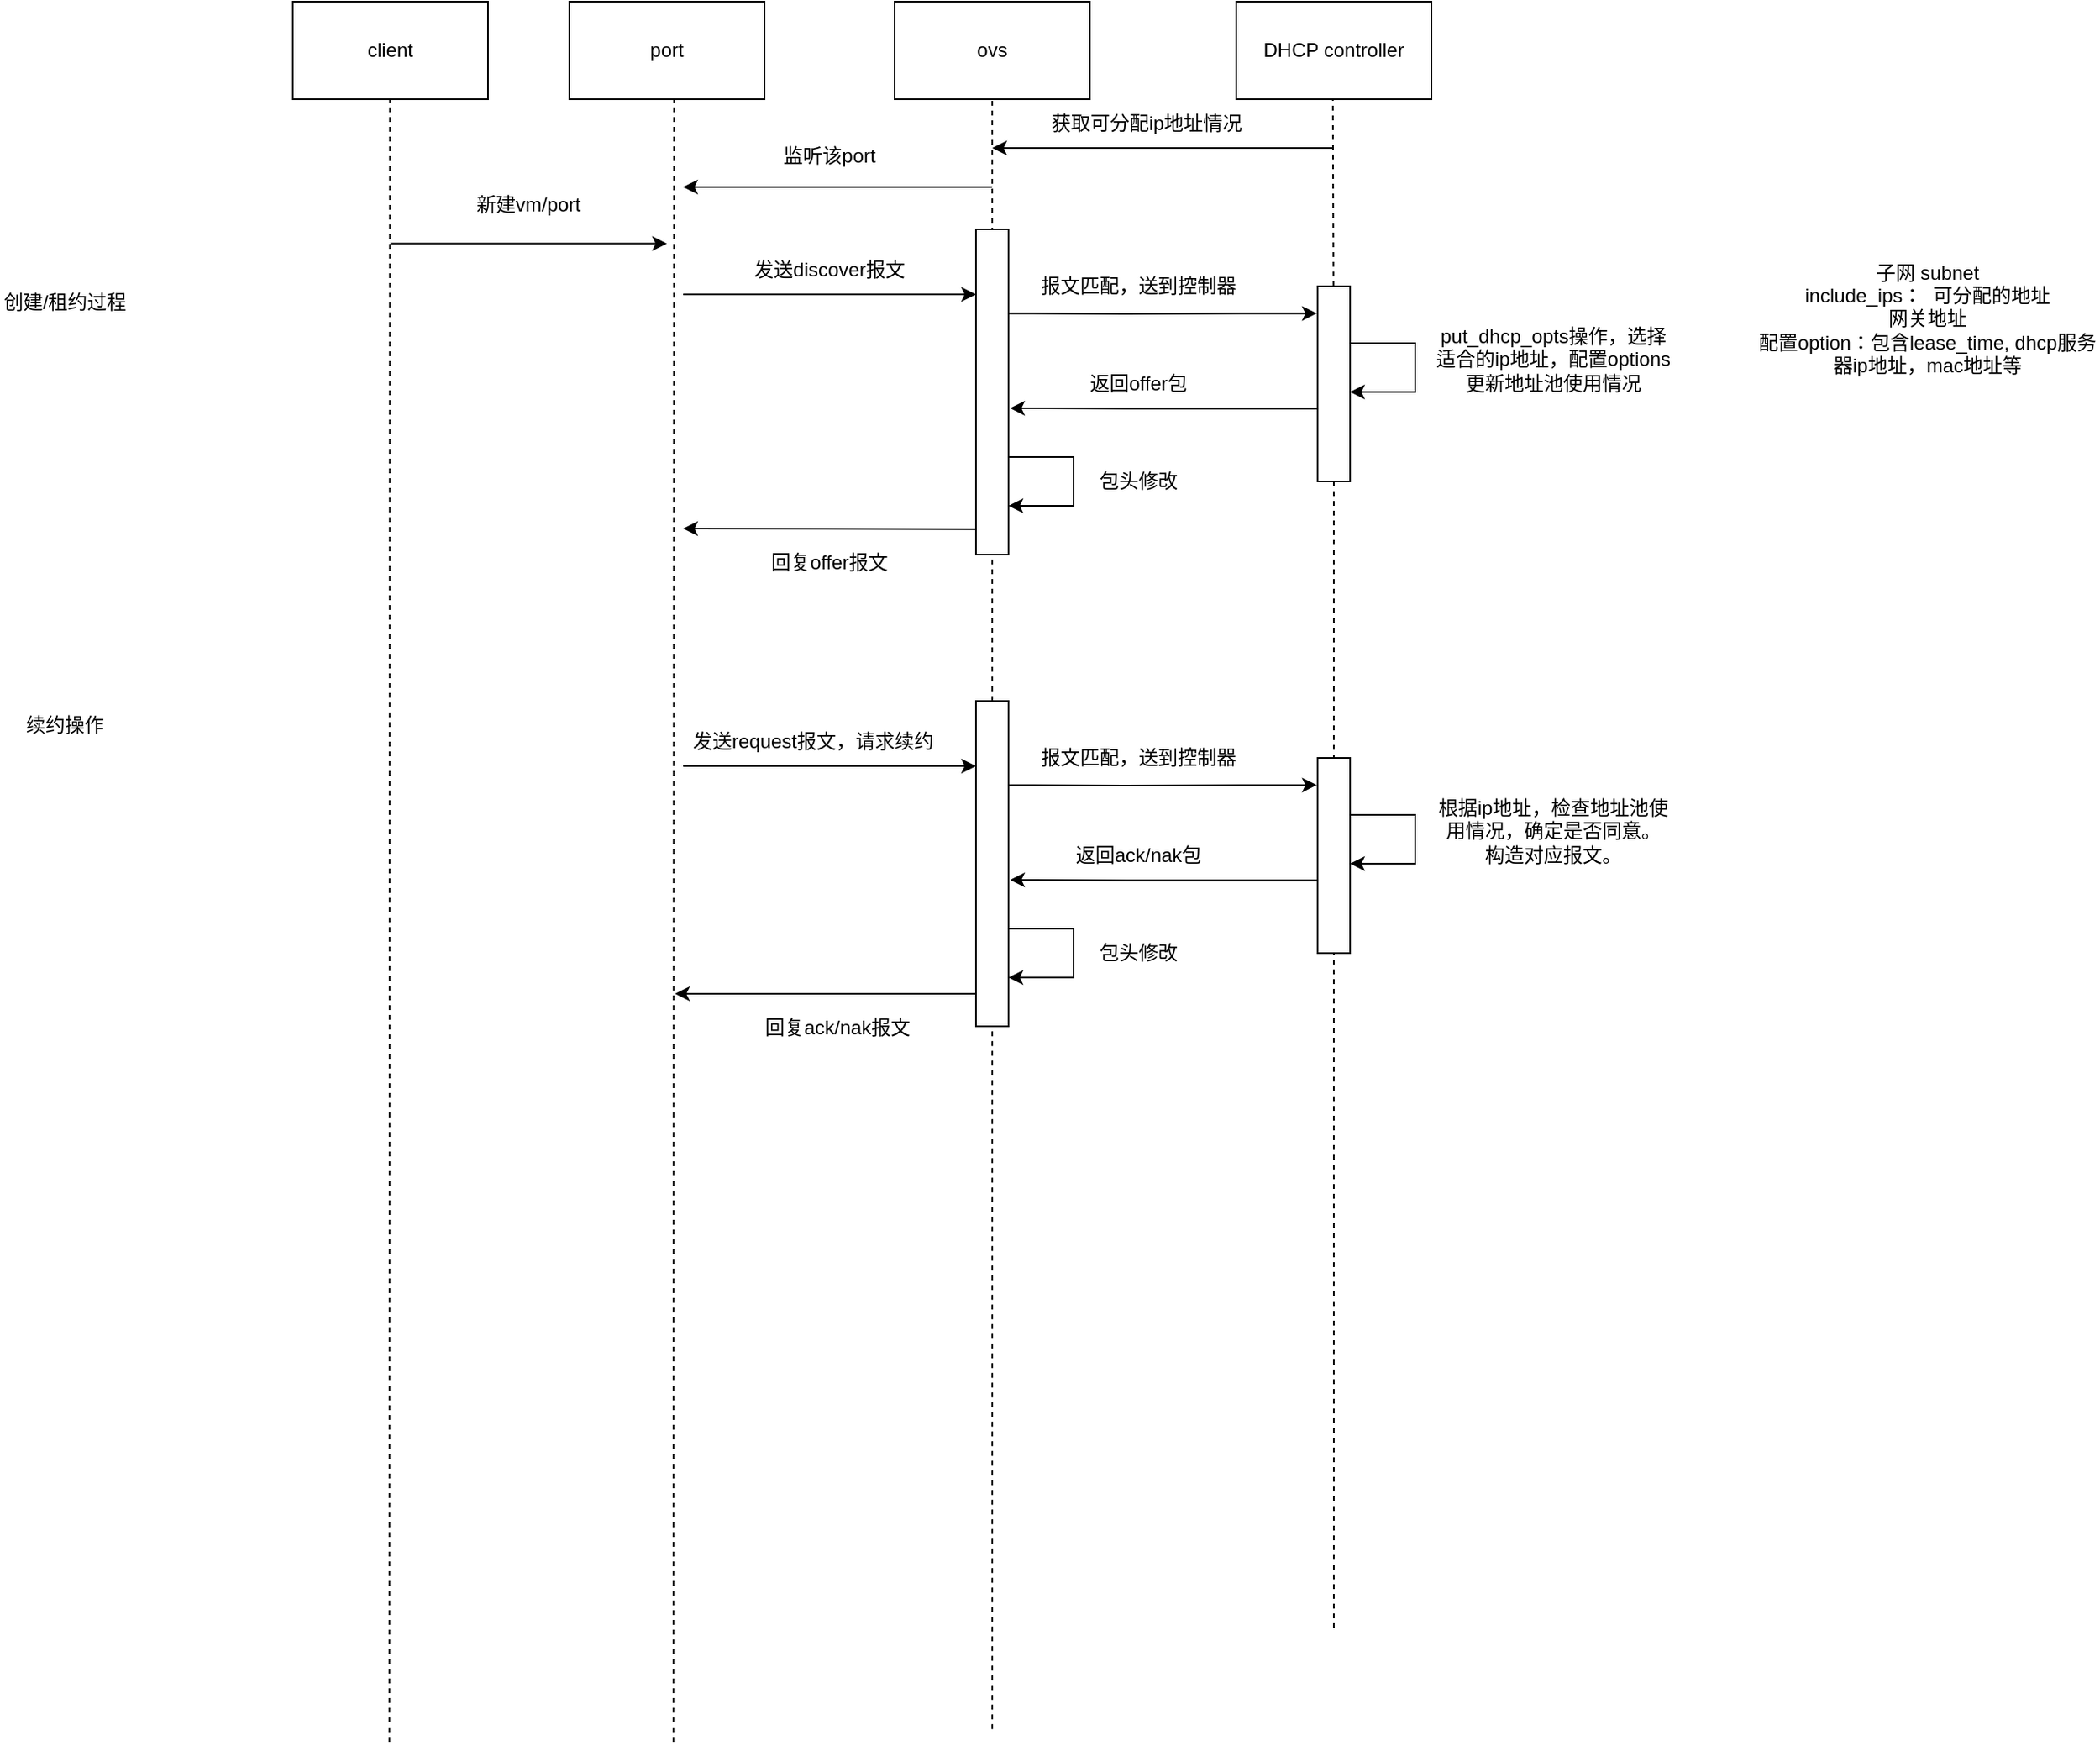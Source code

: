 <mxfile version="22.1.11" type="github">
  <diagram name="第 1 页" id="ZbJfF4gaKl_UOTomJ7E9">
    <mxGraphModel dx="2931" dy="705" grid="1" gridSize="10" guides="1" tooltips="1" connect="1" arrows="1" fold="1" page="1" pageScale="1" pageWidth="1700" pageHeight="1100" math="0" shadow="0">
      <root>
        <mxCell id="0" />
        <mxCell id="1" parent="0" />
        <mxCell id="9Fm-Xp_gskg9N3P2E-wy-35" value="" style="endArrow=none;dashed=1;html=1;rounded=0;entryX=0.5;entryY=1;entryDx=0;entryDy=0;" edge="1" parent="1" source="9Fm-Xp_gskg9N3P2E-wy-38" target="9Fm-Xp_gskg9N3P2E-wy-1">
          <mxGeometry width="50" height="50" relative="1" as="geometry">
            <mxPoint x="390" y="1082.137" as="sourcePoint" />
            <mxPoint x="400" y="370" as="targetPoint" />
          </mxGeometry>
        </mxCell>
        <mxCell id="9Fm-Xp_gskg9N3P2E-wy-1" value="ovs" style="rounded=0;whiteSpace=wrap;html=1;" vertex="1" parent="1">
          <mxGeometry x="330" y="20" width="120" height="60" as="geometry" />
        </mxCell>
        <mxCell id="9Fm-Xp_gskg9N3P2E-wy-2" value="port" style="rounded=0;whiteSpace=wrap;html=1;" vertex="1" parent="1">
          <mxGeometry x="130" y="20" width="120" height="60" as="geometry" />
        </mxCell>
        <mxCell id="9Fm-Xp_gskg9N3P2E-wy-3" value="" style="endArrow=classic;html=1;rounded=0;" edge="1" parent="1">
          <mxGeometry width="50" height="50" relative="1" as="geometry">
            <mxPoint x="200" y="200" as="sourcePoint" />
            <mxPoint x="380.0" y="200" as="targetPoint" />
          </mxGeometry>
        </mxCell>
        <mxCell id="9Fm-Xp_gskg9N3P2E-wy-5" value="发送discover报文" style="text;html=1;strokeColor=none;fillColor=none;align=center;verticalAlign=middle;whiteSpace=wrap;rounded=0;" vertex="1" parent="1">
          <mxGeometry x="220" y="170" width="140" height="30" as="geometry" />
        </mxCell>
        <mxCell id="9Fm-Xp_gskg9N3P2E-wy-8" value="" style="rounded=0;whiteSpace=wrap;html=1;" vertex="1" parent="1">
          <mxGeometry x="380" y="160" width="20" height="200" as="geometry" />
        </mxCell>
        <mxCell id="9Fm-Xp_gskg9N3P2E-wy-10" value="" style="endArrow=classic;html=1;rounded=0;exitX=0.938;exitY=0.431;exitDx=0;exitDy=0;exitPerimeter=0;entryX=-0.026;entryY=0.139;entryDx=0;entryDy=0;entryPerimeter=0;" edge="1" parent="1" target="9Fm-Xp_gskg9N3P2E-wy-21">
          <mxGeometry width="50" height="50" relative="1" as="geometry">
            <mxPoint x="400.0" y="211.72" as="sourcePoint" />
            <mxPoint x="401.24" y="250" as="targetPoint" />
            <Array as="points">
              <mxPoint x="471.24" y="212" />
            </Array>
          </mxGeometry>
        </mxCell>
        <mxCell id="9Fm-Xp_gskg9N3P2E-wy-11" value="put_dhcp_opts操作，选择适合的ip地址，配置options&lt;br&gt;更新地址池使用情况" style="text;html=1;strokeColor=none;fillColor=none;align=center;verticalAlign=middle;whiteSpace=wrap;rounded=0;" vertex="1" parent="1">
          <mxGeometry x="660" y="200" width="150" height="80" as="geometry" />
        </mxCell>
        <mxCell id="9Fm-Xp_gskg9N3P2E-wy-13" value="" style="endArrow=classic;html=1;rounded=0;exitX=0;exitY=0.75;exitDx=0;exitDy=0;" edge="1" parent="1">
          <mxGeometry width="50" height="50" relative="1" as="geometry">
            <mxPoint x="380.0" y="344.37" as="sourcePoint" />
            <mxPoint x="200" y="344" as="targetPoint" />
          </mxGeometry>
        </mxCell>
        <mxCell id="9Fm-Xp_gskg9N3P2E-wy-14" value="回复offer报文" style="text;html=1;strokeColor=none;fillColor=none;align=center;verticalAlign=middle;whiteSpace=wrap;rounded=0;" vertex="1" parent="1">
          <mxGeometry x="220" y="350" width="140" height="30" as="geometry" />
        </mxCell>
        <mxCell id="9Fm-Xp_gskg9N3P2E-wy-17" value="子网 subnet&lt;br&gt;include_ips：&amp;nbsp; 可分配的地址&lt;br&gt;网关地址&lt;br&gt;配置option：包含lease_time, dhcp服务器ip地址，mac地址等" style="text;html=1;strokeColor=none;fillColor=none;align=center;verticalAlign=middle;whiteSpace=wrap;rounded=0;" vertex="1" parent="1">
          <mxGeometry x="860" y="170" width="210" height="90" as="geometry" />
        </mxCell>
        <mxCell id="9Fm-Xp_gskg9N3P2E-wy-19" value="DHCP controller" style="rounded=0;whiteSpace=wrap;html=1;" vertex="1" parent="1">
          <mxGeometry x="540" y="20" width="120" height="60" as="geometry" />
        </mxCell>
        <mxCell id="9Fm-Xp_gskg9N3P2E-wy-20" value="" style="endArrow=none;dashed=1;html=1;rounded=0;entryX=0.5;entryY=1;entryDx=0;entryDy=0;" edge="1" parent="1" source="9Fm-Xp_gskg9N3P2E-wy-21">
          <mxGeometry width="50" height="50" relative="1" as="geometry">
            <mxPoint x="599" y="530" as="sourcePoint" />
            <mxPoint x="599.38" y="80" as="targetPoint" />
          </mxGeometry>
        </mxCell>
        <mxCell id="9Fm-Xp_gskg9N3P2E-wy-22" value="" style="endArrow=none;dashed=1;html=1;rounded=0;entryX=0.5;entryY=1;entryDx=0;entryDy=0;" edge="1" parent="1" target="9Fm-Xp_gskg9N3P2E-wy-21">
          <mxGeometry width="50" height="50" relative="1" as="geometry">
            <mxPoint x="600" y="1020" as="sourcePoint" />
            <mxPoint x="599.38" y="80" as="targetPoint" />
          </mxGeometry>
        </mxCell>
        <mxCell id="9Fm-Xp_gskg9N3P2E-wy-21" value="" style="rounded=0;whiteSpace=wrap;html=1;" vertex="1" parent="1">
          <mxGeometry x="590" y="195" width="20" height="120" as="geometry" />
        </mxCell>
        <mxCell id="9Fm-Xp_gskg9N3P2E-wy-23" value="报文匹配，送到控制器" style="text;html=1;strokeColor=none;fillColor=none;align=center;verticalAlign=middle;whiteSpace=wrap;rounded=0;" vertex="1" parent="1">
          <mxGeometry x="410" y="180" width="140" height="30" as="geometry" />
        </mxCell>
        <mxCell id="9Fm-Xp_gskg9N3P2E-wy-24" value="" style="endArrow=classic;html=1;rounded=0;exitX=1;exitY=0.25;exitDx=0;exitDy=0;entryX=1;entryY=0.5;entryDx=0;entryDy=0;" edge="1" parent="1">
          <mxGeometry width="50" height="50" relative="1" as="geometry">
            <mxPoint x="610.0" y="230" as="sourcePoint" />
            <mxPoint x="610.0" y="260" as="targetPoint" />
            <Array as="points">
              <mxPoint x="650" y="230" />
              <mxPoint x="650" y="260" />
            </Array>
          </mxGeometry>
        </mxCell>
        <mxCell id="9Fm-Xp_gskg9N3P2E-wy-26" value="" style="endArrow=classic;html=1;rounded=0;exitX=0.938;exitY=0.431;exitDx=0;exitDy=0;exitPerimeter=0;entryX=-0.026;entryY=0.139;entryDx=0;entryDy=0;entryPerimeter=0;" edge="1" parent="1">
          <mxGeometry width="50" height="50" relative="1" as="geometry">
            <mxPoint x="590" y="270.28" as="sourcePoint" />
            <mxPoint x="401.0" y="270.0" as="targetPoint" />
            <Array as="points">
              <mxPoint x="472.24" y="270.28" />
            </Array>
          </mxGeometry>
        </mxCell>
        <mxCell id="9Fm-Xp_gskg9N3P2E-wy-28" value="返回offer包" style="text;html=1;strokeColor=none;fillColor=none;align=center;verticalAlign=middle;whiteSpace=wrap;rounded=0;" vertex="1" parent="1">
          <mxGeometry x="420" y="240" width="120" height="30" as="geometry" />
        </mxCell>
        <mxCell id="9Fm-Xp_gskg9N3P2E-wy-29" value="" style="endArrow=classic;html=1;rounded=0;exitX=1;exitY=0.25;exitDx=0;exitDy=0;entryX=1;entryY=0.5;entryDx=0;entryDy=0;" edge="1" parent="1">
          <mxGeometry width="50" height="50" relative="1" as="geometry">
            <mxPoint x="400.0" y="300" as="sourcePoint" />
            <mxPoint x="400.0" y="330" as="targetPoint" />
            <Array as="points">
              <mxPoint x="440" y="300" />
              <mxPoint x="440" y="330" />
            </Array>
          </mxGeometry>
        </mxCell>
        <mxCell id="9Fm-Xp_gskg9N3P2E-wy-30" value="包头修改" style="text;html=1;strokeColor=none;fillColor=none;align=center;verticalAlign=middle;whiteSpace=wrap;rounded=0;" vertex="1" parent="1">
          <mxGeometry x="420" y="300" width="120" height="30" as="geometry" />
        </mxCell>
        <mxCell id="9Fm-Xp_gskg9N3P2E-wy-31" value="" style="endArrow=none;dashed=1;html=1;rounded=0;entryX=0.5;entryY=1;entryDx=0;entryDy=0;" edge="1" parent="1">
          <mxGeometry width="50" height="50" relative="1" as="geometry">
            <mxPoint x="194" y="1090" as="sourcePoint" />
            <mxPoint x="194.37" y="80" as="targetPoint" />
          </mxGeometry>
        </mxCell>
        <mxCell id="9Fm-Xp_gskg9N3P2E-wy-32" value="创建/租约过程" style="text;html=1;strokeColor=none;fillColor=none;align=center;verticalAlign=middle;whiteSpace=wrap;rounded=0;" vertex="1" parent="1">
          <mxGeometry x="-220" y="180" width="80" height="50" as="geometry" />
        </mxCell>
        <mxCell id="9Fm-Xp_gskg9N3P2E-wy-34" value="续约操作" style="text;html=1;strokeColor=none;fillColor=none;align=center;verticalAlign=middle;whiteSpace=wrap;rounded=0;" vertex="1" parent="1">
          <mxGeometry x="-210" y="450" width="60" height="30" as="geometry" />
        </mxCell>
        <mxCell id="9Fm-Xp_gskg9N3P2E-wy-36" value="发送request报文，请求续约" style="text;html=1;strokeColor=none;fillColor=none;align=center;verticalAlign=middle;whiteSpace=wrap;rounded=0;" vertex="1" parent="1">
          <mxGeometry x="200" y="460" width="160" height="30" as="geometry" />
        </mxCell>
        <mxCell id="9Fm-Xp_gskg9N3P2E-wy-37" value="" style="endArrow=classic;html=1;rounded=0;" edge="1" parent="1">
          <mxGeometry width="50" height="50" relative="1" as="geometry">
            <mxPoint x="200" y="490" as="sourcePoint" />
            <mxPoint x="380.0" y="490" as="targetPoint" />
          </mxGeometry>
        </mxCell>
        <mxCell id="9Fm-Xp_gskg9N3P2E-wy-39" value="" style="endArrow=none;dashed=1;html=1;rounded=0;entryX=0.5;entryY=1;entryDx=0;entryDy=0;" edge="1" parent="1" target="9Fm-Xp_gskg9N3P2E-wy-38">
          <mxGeometry width="50" height="50" relative="1" as="geometry">
            <mxPoint x="390" y="1082.137" as="sourcePoint" />
            <mxPoint x="390" y="80" as="targetPoint" />
          </mxGeometry>
        </mxCell>
        <mxCell id="9Fm-Xp_gskg9N3P2E-wy-38" value="" style="rounded=0;whiteSpace=wrap;html=1;" vertex="1" parent="1">
          <mxGeometry x="380" y="450" width="20" height="200" as="geometry" />
        </mxCell>
        <mxCell id="9Fm-Xp_gskg9N3P2E-wy-40" value="" style="endArrow=classic;html=1;rounded=0;" edge="1" parent="1">
          <mxGeometry width="50" height="50" relative="1" as="geometry">
            <mxPoint x="380" y="630" as="sourcePoint" />
            <mxPoint x="195" y="630" as="targetPoint" />
          </mxGeometry>
        </mxCell>
        <mxCell id="9Fm-Xp_gskg9N3P2E-wy-41" value="回复ack/nak报文" style="text;html=1;strokeColor=none;fillColor=none;align=center;verticalAlign=middle;whiteSpace=wrap;rounded=0;" vertex="1" parent="1">
          <mxGeometry x="225" y="636" width="140" height="30" as="geometry" />
        </mxCell>
        <mxCell id="9Fm-Xp_gskg9N3P2E-wy-42" value="" style="endArrow=classic;html=1;rounded=0;exitX=0.938;exitY=0.431;exitDx=0;exitDy=0;exitPerimeter=0;entryX=-0.026;entryY=0.139;entryDx=0;entryDy=0;entryPerimeter=0;" edge="1" parent="1" target="9Fm-Xp_gskg9N3P2E-wy-44">
          <mxGeometry width="50" height="50" relative="1" as="geometry">
            <mxPoint x="400.0" y="501.72" as="sourcePoint" />
            <mxPoint x="401.24" y="540" as="targetPoint" />
            <Array as="points">
              <mxPoint x="471.24" y="502" />
            </Array>
          </mxGeometry>
        </mxCell>
        <mxCell id="9Fm-Xp_gskg9N3P2E-wy-43" value="根据ip地址，检查地址池使用情况，确定是否同意。&lt;br&gt;构造对应报文。" style="text;html=1;strokeColor=none;fillColor=none;align=center;verticalAlign=middle;whiteSpace=wrap;rounded=0;" vertex="1" parent="1">
          <mxGeometry x="660" y="490" width="150" height="80" as="geometry" />
        </mxCell>
        <mxCell id="9Fm-Xp_gskg9N3P2E-wy-44" value="" style="rounded=0;whiteSpace=wrap;html=1;" vertex="1" parent="1">
          <mxGeometry x="590" y="485" width="20" height="120" as="geometry" />
        </mxCell>
        <mxCell id="9Fm-Xp_gskg9N3P2E-wy-45" value="报文匹配，送到控制器" style="text;html=1;strokeColor=none;fillColor=none;align=center;verticalAlign=middle;whiteSpace=wrap;rounded=0;" vertex="1" parent="1">
          <mxGeometry x="410" y="470" width="140" height="30" as="geometry" />
        </mxCell>
        <mxCell id="9Fm-Xp_gskg9N3P2E-wy-46" value="" style="endArrow=classic;html=1;rounded=0;exitX=1;exitY=0.25;exitDx=0;exitDy=0;entryX=1;entryY=0.5;entryDx=0;entryDy=0;" edge="1" parent="1">
          <mxGeometry width="50" height="50" relative="1" as="geometry">
            <mxPoint x="610.0" y="520" as="sourcePoint" />
            <mxPoint x="610.0" y="550" as="targetPoint" />
            <Array as="points">
              <mxPoint x="650" y="520" />
              <mxPoint x="650" y="550" />
            </Array>
          </mxGeometry>
        </mxCell>
        <mxCell id="9Fm-Xp_gskg9N3P2E-wy-47" value="" style="endArrow=classic;html=1;rounded=0;exitX=0.938;exitY=0.431;exitDx=0;exitDy=0;exitPerimeter=0;entryX=-0.026;entryY=0.139;entryDx=0;entryDy=0;entryPerimeter=0;" edge="1" parent="1">
          <mxGeometry width="50" height="50" relative="1" as="geometry">
            <mxPoint x="590" y="560.28" as="sourcePoint" />
            <mxPoint x="401.0" y="560.0" as="targetPoint" />
            <Array as="points">
              <mxPoint x="472.24" y="560.28" />
            </Array>
          </mxGeometry>
        </mxCell>
        <mxCell id="9Fm-Xp_gskg9N3P2E-wy-48" value="返回ack/nak包" style="text;html=1;strokeColor=none;fillColor=none;align=center;verticalAlign=middle;whiteSpace=wrap;rounded=0;" vertex="1" parent="1">
          <mxGeometry x="420" y="530" width="120" height="30" as="geometry" />
        </mxCell>
        <mxCell id="9Fm-Xp_gskg9N3P2E-wy-49" value="" style="endArrow=classic;html=1;rounded=0;exitX=1;exitY=0.25;exitDx=0;exitDy=0;entryX=1;entryY=0.5;entryDx=0;entryDy=0;" edge="1" parent="1">
          <mxGeometry width="50" height="50" relative="1" as="geometry">
            <mxPoint x="400.0" y="590" as="sourcePoint" />
            <mxPoint x="400.0" y="620" as="targetPoint" />
            <Array as="points">
              <mxPoint x="440" y="590" />
              <mxPoint x="440" y="620" />
            </Array>
          </mxGeometry>
        </mxCell>
        <mxCell id="9Fm-Xp_gskg9N3P2E-wy-50" value="包头修改" style="text;html=1;strokeColor=none;fillColor=none;align=center;verticalAlign=middle;whiteSpace=wrap;rounded=0;" vertex="1" parent="1">
          <mxGeometry x="420" y="590" width="120" height="30" as="geometry" />
        </mxCell>
        <mxCell id="9Fm-Xp_gskg9N3P2E-wy-52" value="" style="endArrow=classic;html=1;rounded=0;" edge="1" parent="1">
          <mxGeometry width="50" height="50" relative="1" as="geometry">
            <mxPoint x="600" y="110" as="sourcePoint" />
            <mxPoint x="390" y="110" as="targetPoint" />
          </mxGeometry>
        </mxCell>
        <mxCell id="9Fm-Xp_gskg9N3P2E-wy-53" value="获取可分配ip地址情况" style="text;html=1;strokeColor=none;fillColor=none;align=center;verticalAlign=middle;whiteSpace=wrap;rounded=0;" vertex="1" parent="1">
          <mxGeometry x="400" y="80" width="170" height="30" as="geometry" />
        </mxCell>
        <mxCell id="9Fm-Xp_gskg9N3P2E-wy-56" value="client" style="rounded=0;whiteSpace=wrap;html=1;" vertex="1" parent="1">
          <mxGeometry x="-40" y="20" width="120" height="60" as="geometry" />
        </mxCell>
        <mxCell id="9Fm-Xp_gskg9N3P2E-wy-57" value="" style="endArrow=none;dashed=1;html=1;rounded=0;entryX=0.5;entryY=1;entryDx=0;entryDy=0;" edge="1" parent="1">
          <mxGeometry width="50" height="50" relative="1" as="geometry">
            <mxPoint x="19.38" y="1090" as="sourcePoint" />
            <mxPoint x="19.75" y="80" as="targetPoint" />
          </mxGeometry>
        </mxCell>
        <mxCell id="9Fm-Xp_gskg9N3P2E-wy-58" value="" style="endArrow=classic;html=1;rounded=0;" edge="1" parent="1">
          <mxGeometry width="50" height="50" relative="1" as="geometry">
            <mxPoint x="20" y="168.75" as="sourcePoint" />
            <mxPoint x="190" y="168.75" as="targetPoint" />
          </mxGeometry>
        </mxCell>
        <mxCell id="9Fm-Xp_gskg9N3P2E-wy-60" value="新建vm/port" style="text;html=1;strokeColor=none;fillColor=none;align=center;verticalAlign=middle;whiteSpace=wrap;rounded=0;" vertex="1" parent="1">
          <mxGeometry x="30" y="130" width="150" height="30" as="geometry" />
        </mxCell>
        <mxCell id="9Fm-Xp_gskg9N3P2E-wy-62" value="" style="endArrow=classic;html=1;rounded=0;" edge="1" parent="1">
          <mxGeometry width="50" height="50" relative="1" as="geometry">
            <mxPoint x="390" y="134" as="sourcePoint" />
            <mxPoint x="200" y="134" as="targetPoint" />
          </mxGeometry>
        </mxCell>
        <mxCell id="9Fm-Xp_gskg9N3P2E-wy-64" value="监听该port" style="text;html=1;strokeColor=none;fillColor=none;align=center;verticalAlign=middle;whiteSpace=wrap;rounded=0;" vertex="1" parent="1">
          <mxGeometry x="260" y="100" width="60" height="30" as="geometry" />
        </mxCell>
      </root>
    </mxGraphModel>
  </diagram>
</mxfile>
